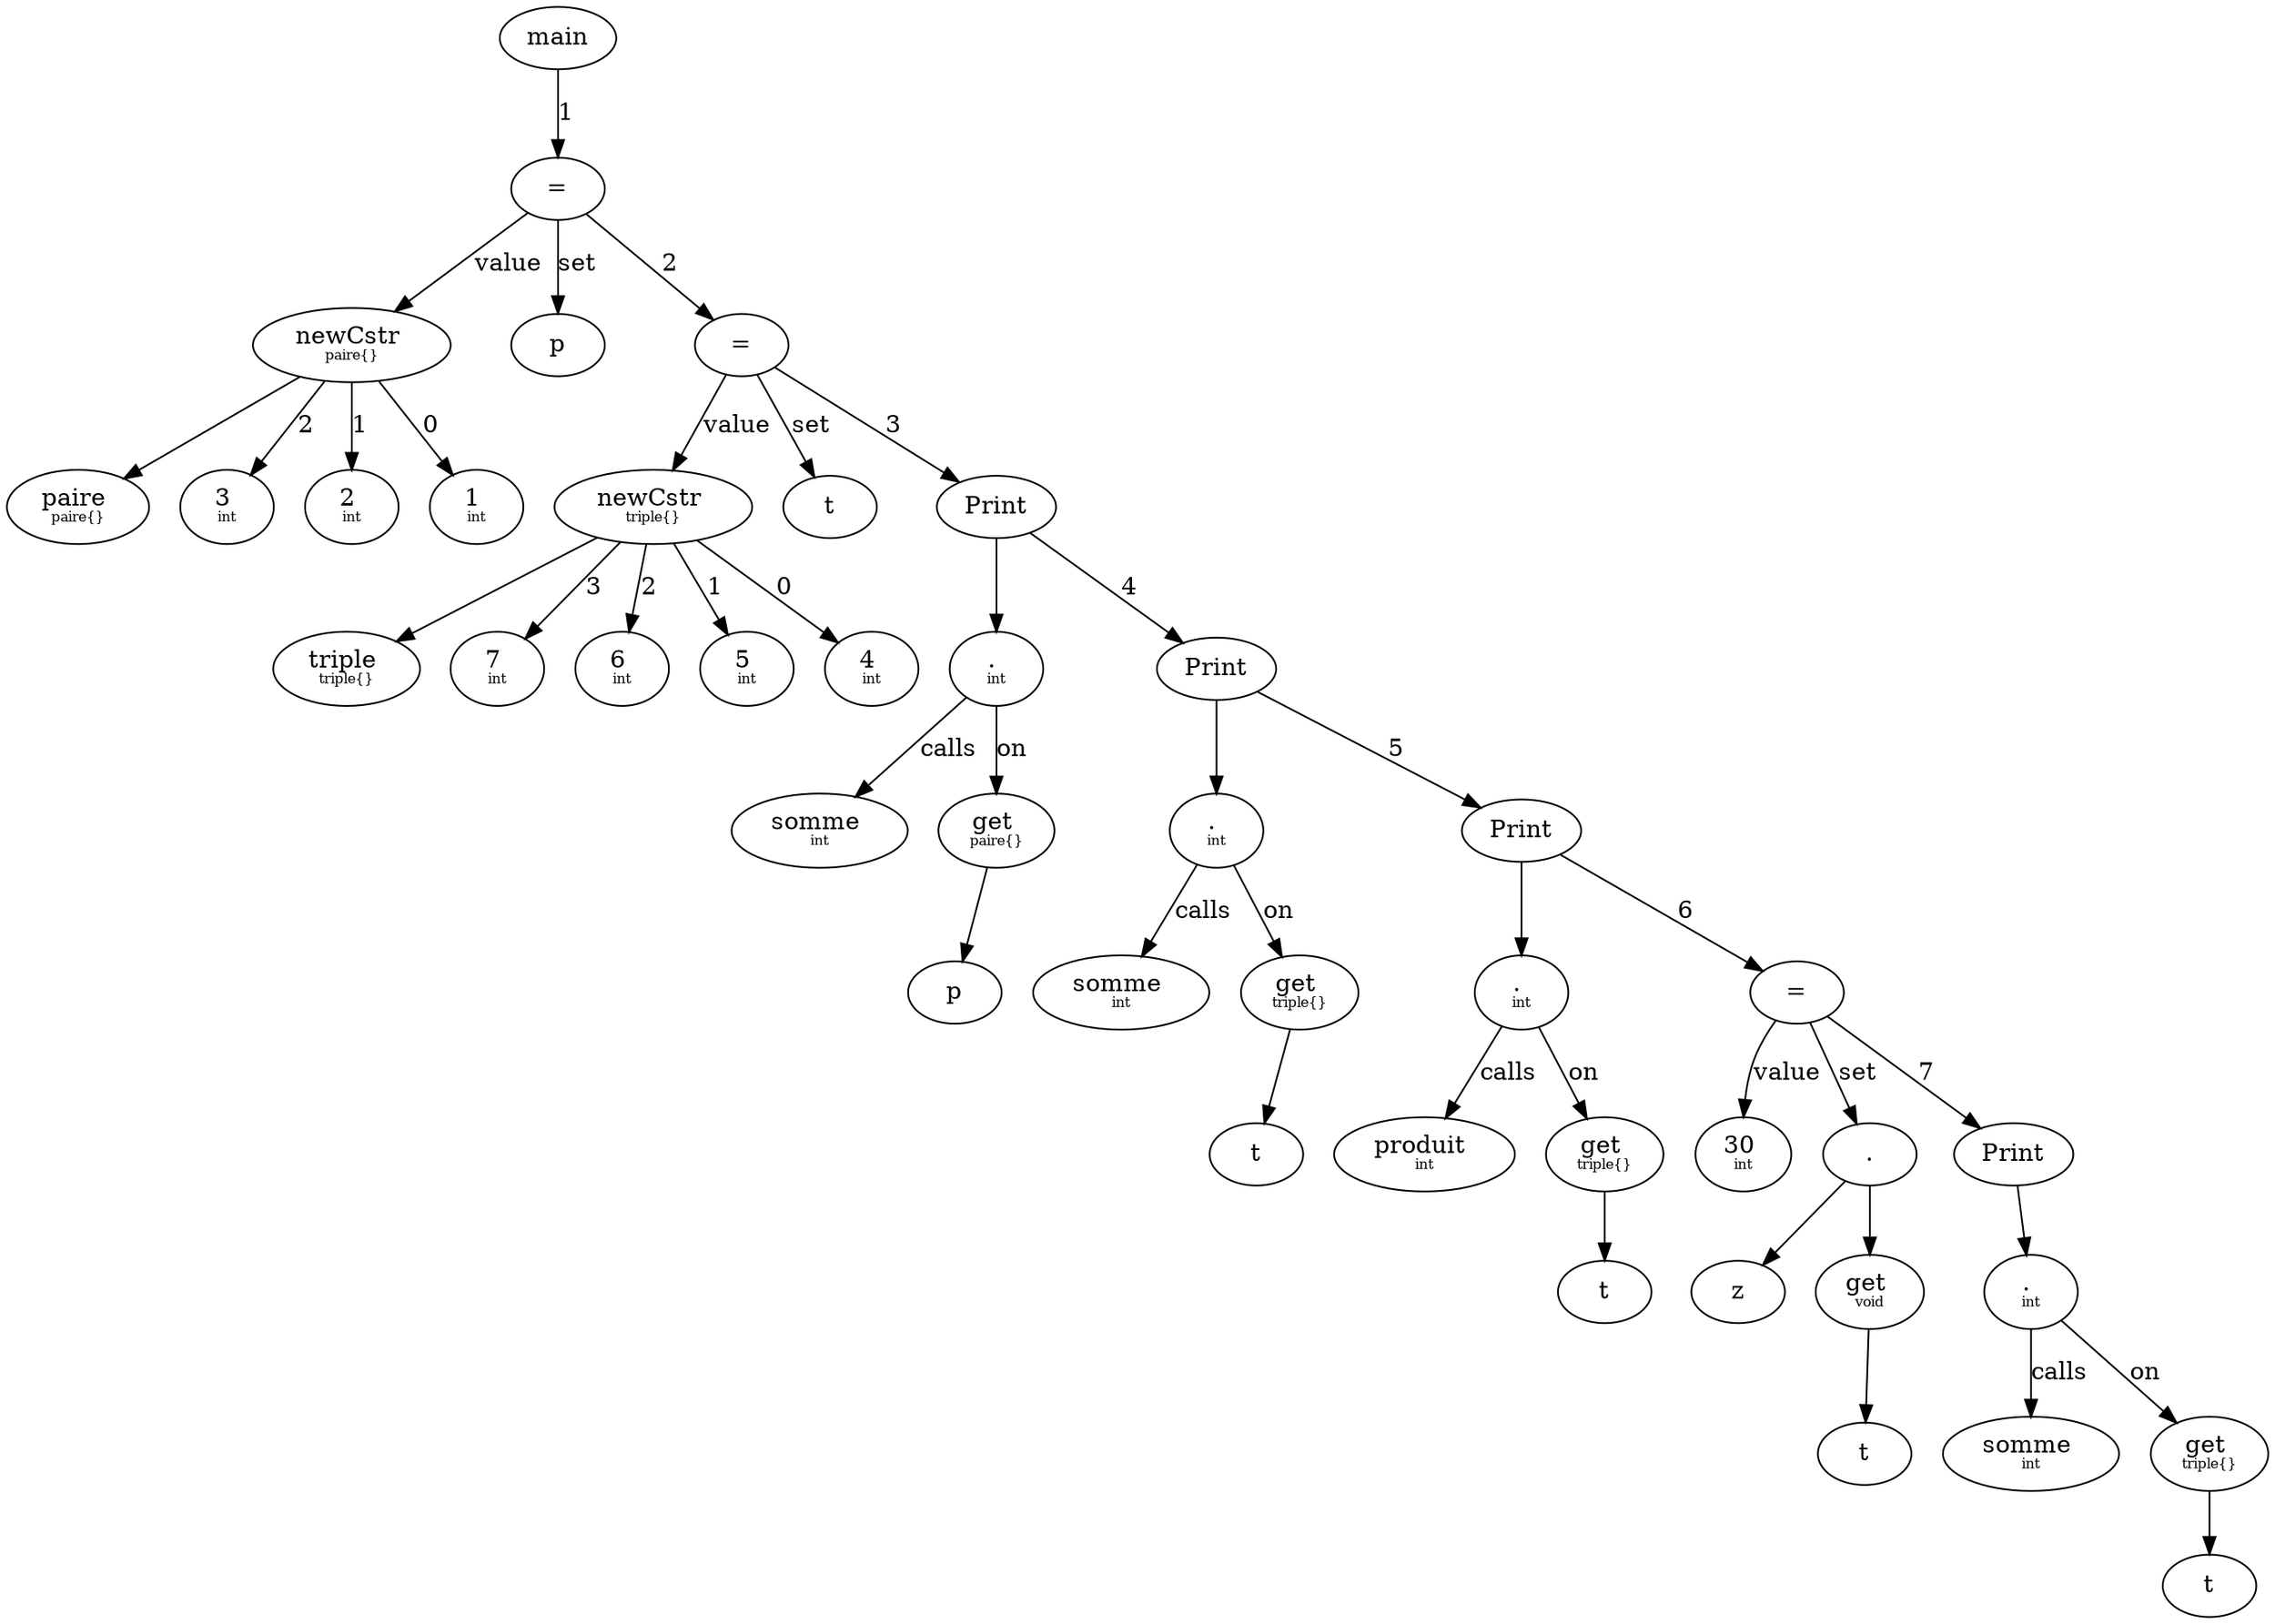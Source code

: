 digraph AST {
  node0 [label="main"];
  node1 [label="="];
  node2 [label=<newCstr <BR/><FONT POINT-SIZE="8.0">paire{}</FONT>>];
  node4 [label=<paire <BR/><FONT POINT-SIZE="8.0">paire{}</FONT>>];
  node7 [label=<3 <BR/><FONT POINT-SIZE="8.0">int</FONT>>];
  node6 [label=<2 <BR/><FONT POINT-SIZE="8.0">int</FONT>>];
  node5 [label=<1 <BR/><FONT POINT-SIZE="8.0">int</FONT>>];
  node3 [label="p"];
  node8 [label="="];
  node9 [label=<newCstr <BR/><FONT POINT-SIZE="8.0">triple{}</FONT>>];
  node11 [label=<triple <BR/><FONT POINT-SIZE="8.0">triple{}</FONT>>];
  node15 [label=<7 <BR/><FONT POINT-SIZE="8.0">int</FONT>>];
  node14 [label=<6 <BR/><FONT POINT-SIZE="8.0">int</FONT>>];
  node13 [label=<5 <BR/><FONT POINT-SIZE="8.0">int</FONT>>];
  node12 [label=<4 <BR/><FONT POINT-SIZE="8.0">int</FONT>>];
  node10 [label="t"];
  node16 [label="Print"];
  node17 [label=<. <BR/><FONT POINT-SIZE="8.0">int</FONT>>];
  node18 [label=<somme <BR/><FONT POINT-SIZE="8.0">int</FONT>>];
  node19 [label=<get <BR/><FONT POINT-SIZE="8.0">paire{}</FONT>>];
  node20 [label="p"];
  node21 [label="Print"];
  node22 [label=<. <BR/><FONT POINT-SIZE="8.0">int</FONT>>];
  node23 [label=<somme <BR/><FONT POINT-SIZE="8.0">int</FONT>>];
  node24 [label=<get <BR/><FONT POINT-SIZE="8.0">triple{}</FONT>>];
  node25 [label="t"];
  node26 [label="Print"];
  node27 [label=<. <BR/><FONT POINT-SIZE="8.0">int</FONT>>];
  node28 [label=<produit <BR/><FONT POINT-SIZE="8.0">int</FONT>>];
  node29 [label=<get <BR/><FONT POINT-SIZE="8.0">triple{}</FONT>>];
  node30 [label="t"];
  node31 [label="="];
  node32 [label=<30 <BR/><FONT POINT-SIZE="8.0">int</FONT>>];
  node34 [label="z"];
  node33 [label="."];
  node35 [label=<get <BR/><FONT POINT-SIZE="8.0">void</FONT>>];
  node36 [label="t"];
  node37 [label="Print"];
  node38 [label=<. <BR/><FONT POINT-SIZE="8.0">int</FONT>>];
  node39 [label=<somme <BR/><FONT POINT-SIZE="8.0">int</FONT>>];
  node40 [label=<get <BR/><FONT POINT-SIZE="8.0">triple{}</FONT>>];
  node41 [label="t"];
  node1 -> node2 [label="value"];
  node1 -> node3 [label="set"];
  node2 -> node4;
  node2 -> node5 [label="0"];
  node2 -> node6 [label="1"];
  node2 -> node7 [label="2"];
  node0 -> node1 [label="1"];
  node8 -> node9 [label="value"];
  node8 -> node10 [label="set"];
  node9 -> node11;
  node9 -> node12 [label="0"];
  node9 -> node13 [label="1"];
  node9 -> node14 [label="2"];
  node9 -> node15 [label="3"];
  node1 -> node8 [label="2"];
  node16 -> node17;
  node17 -> node18 [label="calls"];
  node17 -> node19 [label="on"];
  node19 -> node20;
  node8 -> node16 [label="3"];
  node21 -> node22;
  node22 -> node23 [label="calls"];
  node22 -> node24 [label="on"];
  node24 -> node25;
  node16 -> node21 [label="4"];
  node26 -> node27;
  node27 -> node28 [label="calls"];
  node27 -> node29 [label="on"];
  node29 -> node30;
  node21 -> node26 [label="5"];
  node31 -> node32 [label="value"];
  node31 -> node33 [label="set"];
  node33 -> node35;
  node33 -> node34;
  node35 -> node36;
  node26 -> node31 [label="6"];
  node37 -> node38;
  node38 -> node39 [label="calls"];
  node38 -> node40 [label="on"];
  node40 -> node41;
  node31 -> node37 [label="7"];
}